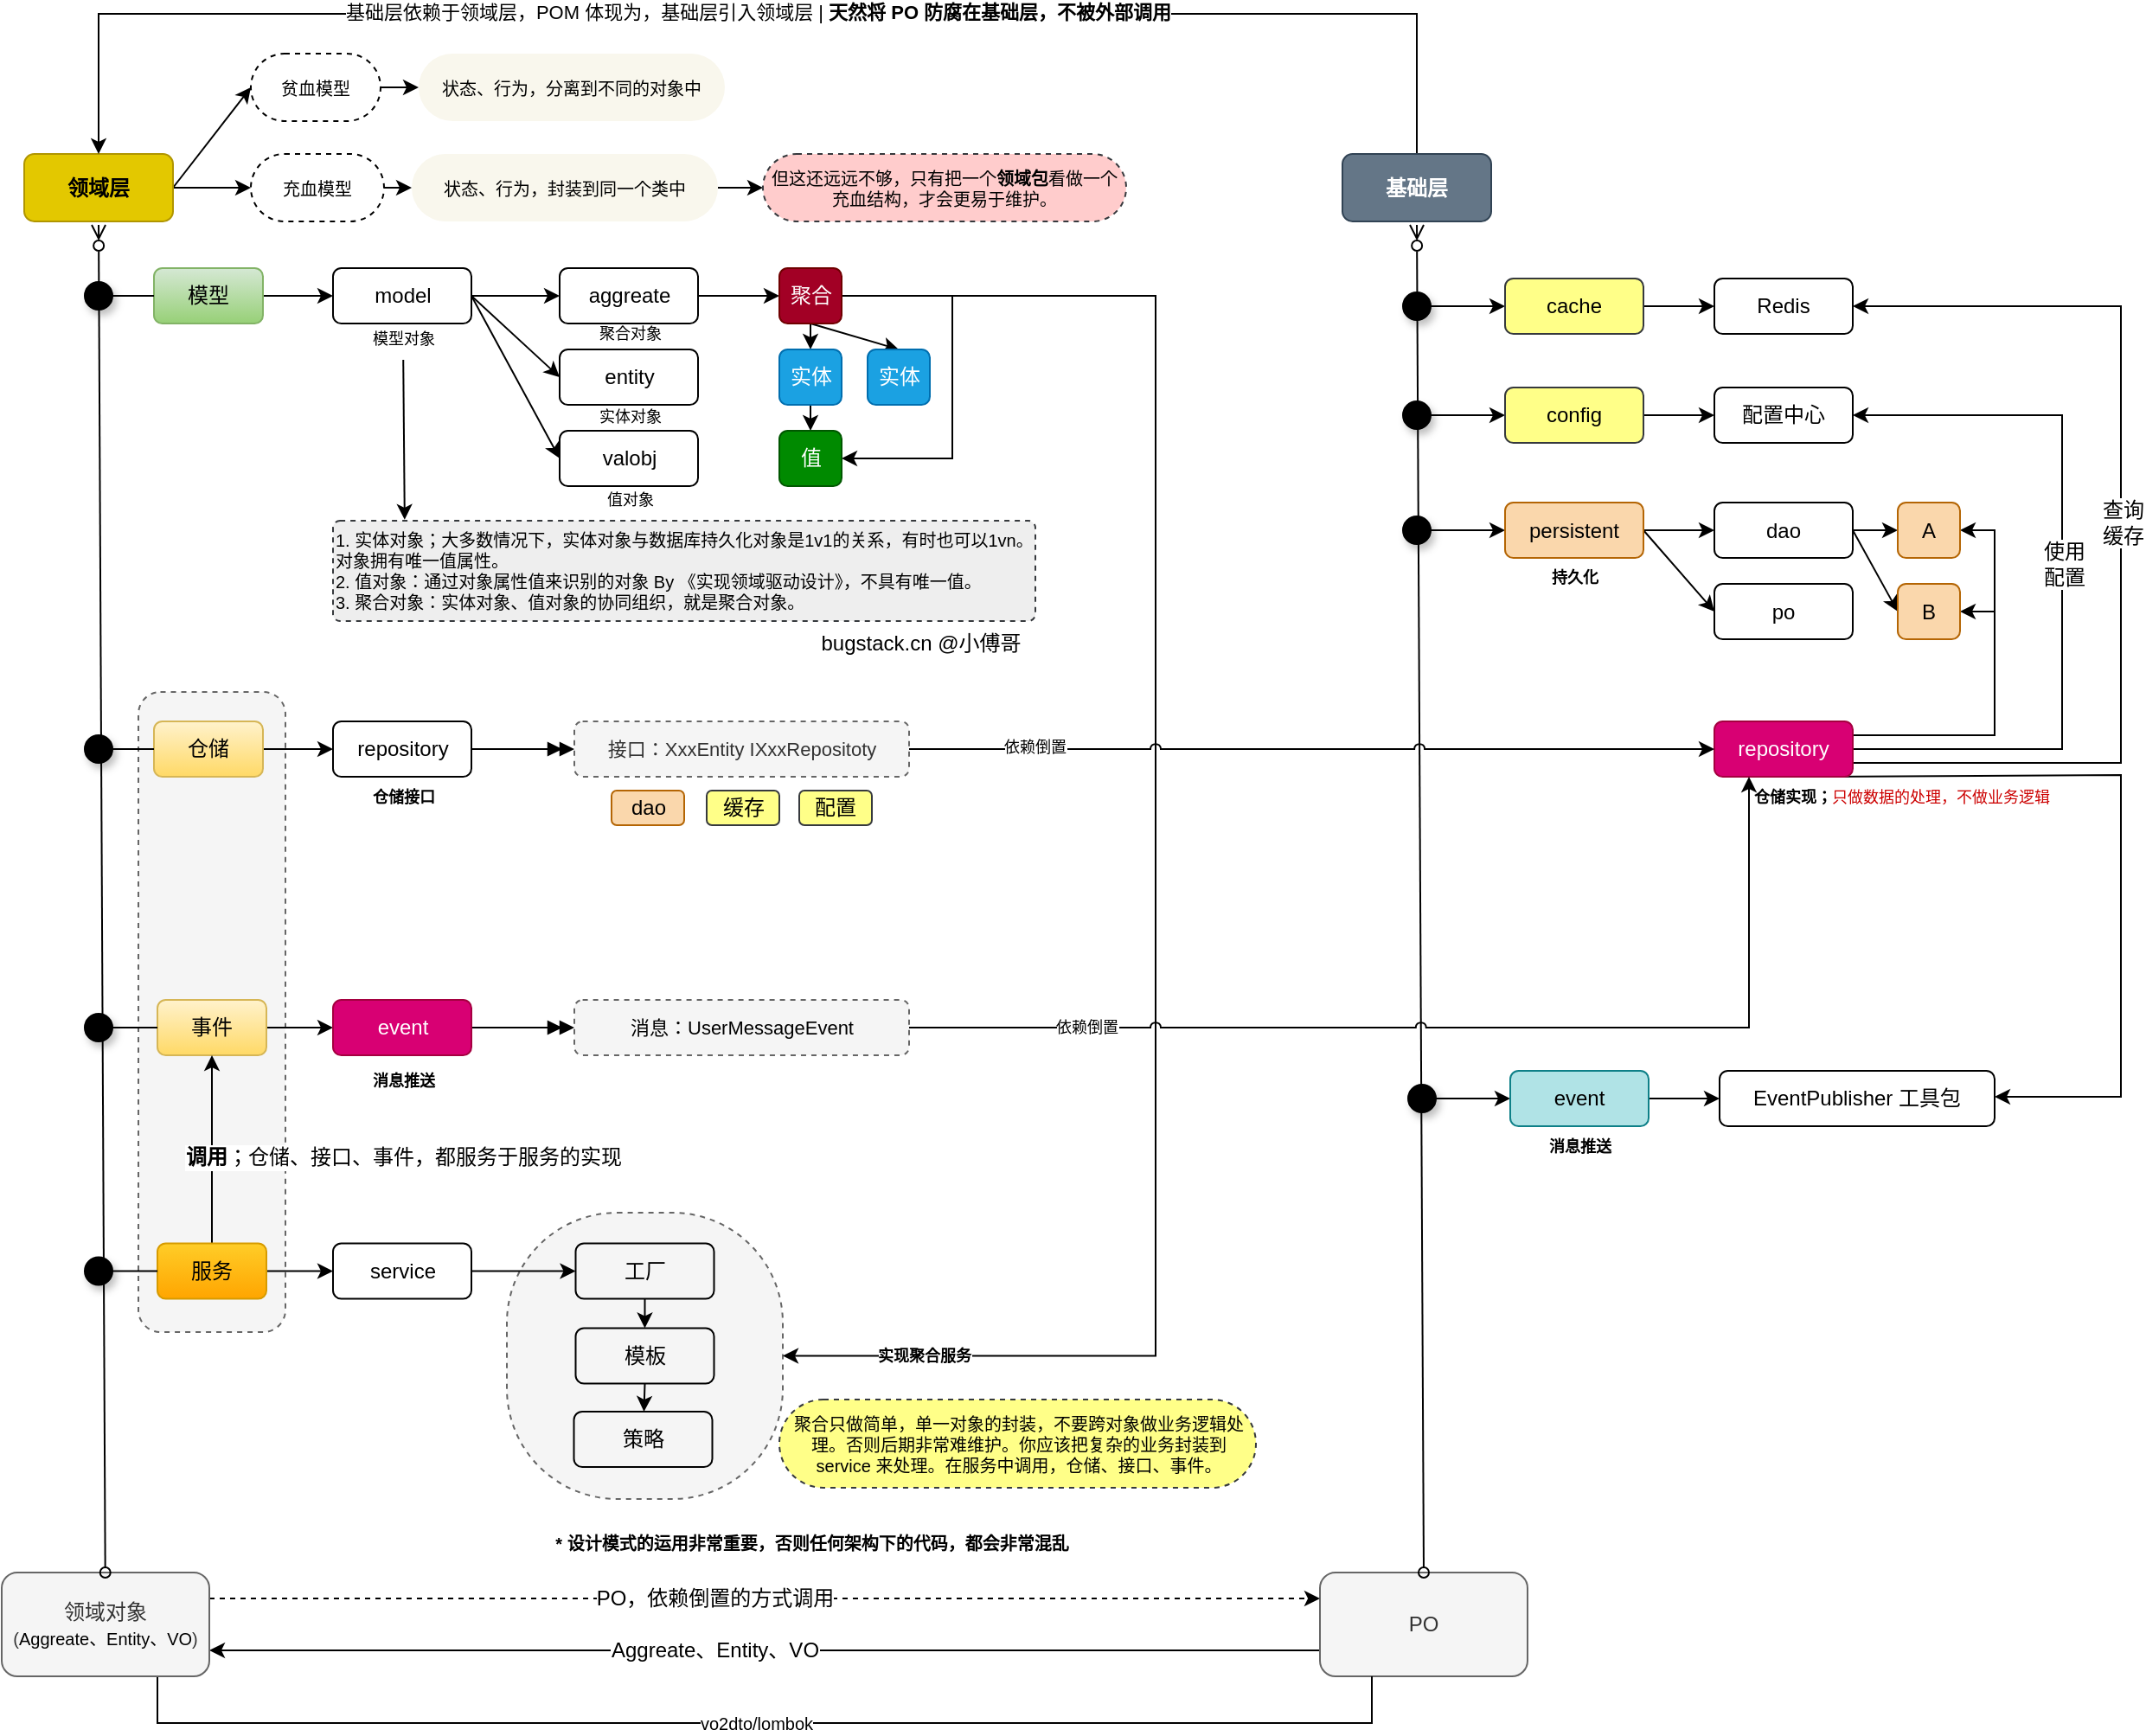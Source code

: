 <mxfile version="20.2.8" type="device"><diagram id="CsHzwRoAxna5DpsTygfh" name="第 1 页"><mxGraphModel dx="1638" dy="772" grid="0" gridSize="10" guides="1" tooltips="1" connect="1" arrows="1" fold="1" page="0" pageScale="1" pageWidth="900" pageHeight="1600" math="0" shadow="0"><root><mxCell id="0"/><mxCell id="1" parent="0"/><mxCell id="gCXreoWsvN7nS7EqCpRO-34" style="edgeStyle=none;rounded=0;jumpStyle=none;orthogonalLoop=1;jettySize=auto;html=1;exitX=0;exitY=0.75;exitDx=0;exitDy=0;entryX=1;entryY=0.75;entryDx=0;entryDy=0;fontSize=12;fontColor=#000000;endArrow=classic;endFill=1;" edge="1" parent="1" source="gCXreoWsvN7nS7EqCpRO-37" target="gCXreoWsvN7nS7EqCpRO-44"><mxGeometry relative="1" as="geometry"/></mxCell><mxCell id="gCXreoWsvN7nS7EqCpRO-35" value="Aggreate、Entity、VO" style="edgeLabel;html=1;align=center;verticalAlign=middle;resizable=0;points=[];fontSize=12;fontColor=#000000;" vertex="1" connectable="0" parent="gCXreoWsvN7nS7EqCpRO-34"><mxGeometry x="0.113" y="3" relative="1" as="geometry"><mxPoint x="7" y="-3" as="offset"/></mxGeometry></mxCell><mxCell id="gCXreoWsvN7nS7EqCpRO-37" value="PO" style="rounded=1;whiteSpace=wrap;html=1;labelBackgroundColor=none;strokeWidth=1;fontSize=12;fontColor=#333333;fillColor=#f5f5f5;strokeColor=#666666;" vertex="1" parent="1"><mxGeometry x="883" y="961" width="120" height="60" as="geometry"/></mxCell><mxCell id="gCXreoWsvN7nS7EqCpRO-38" style="edgeStyle=none;rounded=0;jumpStyle=none;orthogonalLoop=1;jettySize=auto;html=1;exitX=1;exitY=0.25;exitDx=0;exitDy=0;entryX=0;entryY=0.25;entryDx=0;entryDy=0;fontSize=12;fontColor=#000000;endArrow=classic;endFill=1;dashed=1;" edge="1" parent="1" source="gCXreoWsvN7nS7EqCpRO-44" target="gCXreoWsvN7nS7EqCpRO-37"><mxGeometry relative="1" as="geometry"/></mxCell><mxCell id="gCXreoWsvN7nS7EqCpRO-39" value="PO，依赖倒置的方式调用" style="edgeLabel;html=1;align=center;verticalAlign=middle;resizable=0;points=[];fontSize=12;fontColor=#000000;" vertex="1" connectable="0" parent="gCXreoWsvN7nS7EqCpRO-38"><mxGeometry x="-0.092" relative="1" as="geometry"><mxPoint as="offset"/></mxGeometry></mxCell><mxCell id="gCXreoWsvN7nS7EqCpRO-42" style="edgeStyle=orthogonalEdgeStyle;rounded=0;jumpStyle=none;orthogonalLoop=1;jettySize=auto;html=1;exitX=0.75;exitY=1;exitDx=0;exitDy=0;entryX=0.25;entryY=1;entryDx=0;entryDy=0;fontSize=10;fontColor=#000000;endArrow=none;endFill=0;" edge="1" parent="1" source="gCXreoWsvN7nS7EqCpRO-44" target="gCXreoWsvN7nS7EqCpRO-37"><mxGeometry relative="1" as="geometry"><Array as="points"><mxPoint x="211" y="1048"/><mxPoint x="913" y="1048"/></Array></mxGeometry></mxCell><mxCell id="gCXreoWsvN7nS7EqCpRO-43" value="vo2dto/lombok" style="edgeLabel;html=1;align=center;verticalAlign=middle;resizable=0;points=[];fontSize=10;fontColor=#000000;" vertex="1" connectable="0" parent="gCXreoWsvN7nS7EqCpRO-42"><mxGeometry x="0.005" y="-2" relative="1" as="geometry"><mxPoint x="-7" y="-2" as="offset"/></mxGeometry></mxCell><mxCell id="gCXreoWsvN7nS7EqCpRO-44" value="领域对象&lt;br&gt;&lt;font style=&quot;font-size: 10px;&quot;&gt;(&lt;span style=&quot;color: rgb(0, 0, 0);&quot;&gt;Aggreate&lt;/span&gt;&lt;span style=&quot;color: rgb(0, 0, 0);&quot;&gt;、Entity、VO&lt;/span&gt;)&lt;/font&gt;" style="rounded=1;whiteSpace=wrap;html=1;labelBackgroundColor=none;strokeWidth=1;fontSize=12;fontColor=#333333;fillColor=#f5f5f5;strokeColor=#666666;" vertex="1" parent="1"><mxGeometry x="121" y="961" width="120" height="60" as="geometry"/></mxCell><mxCell id="gCXreoWsvN7nS7EqCpRO-57" value="" style="rounded=1;whiteSpace=wrap;html=1;labelBackgroundColor=none;strokeWidth=1;fontSize=12;fillColor=#f5f5f5;dashed=1;strokeColor=#666666;fontColor=#333333;" vertex="1" parent="1"><mxGeometry x="200" y="452" width="85" height="370" as="geometry"/></mxCell><mxCell id="gCXreoWsvN7nS7EqCpRO-58" value="" style="rounded=1;whiteSpace=wrap;html=1;shadow=0;strokeWidth=1;fontSize=10;dashed=1;arcSize=40;fillColor=#f5f5f5;strokeColor=#666666;fontColor=#333333;" vertex="1" parent="1"><mxGeometry x="413" y="753" width="159.5" height="165.5" as="geometry"/></mxCell><mxCell id="gCXreoWsvN7nS7EqCpRO-59" value="" style="endArrow=ERzeroToMany;html=1;rounded=0;fontSize=12;fontColor=#000000;entryX=0.485;entryY=1.077;entryDx=0;entryDy=0;entryPerimeter=0;endFill=0;startArrow=oval;startFill=0;" edge="1" parent="1" source="gCXreoWsvN7nS7EqCpRO-44"><mxGeometry width="50" height="50" relative="1" as="geometry"><mxPoint x="177" y="1150" as="sourcePoint"/><mxPoint x="177.01" y="182.002" as="targetPoint"/></mxGeometry></mxCell><mxCell id="gCXreoWsvN7nS7EqCpRO-60" style="edgeStyle=orthogonalEdgeStyle;rounded=0;orthogonalLoop=1;jettySize=auto;html=1;exitX=1;exitY=0.5;exitDx=0;exitDy=0;fontSize=12;fontColor=#000000;startArrow=none;startFill=0;endArrow=classic;endFill=1;" edge="1" parent="1" source="gCXreoWsvN7nS7EqCpRO-185" target="gCXreoWsvN7nS7EqCpRO-67"><mxGeometry relative="1" as="geometry"/></mxCell><mxCell id="gCXreoWsvN7nS7EqCpRO-61" value="" style="ellipse;whiteSpace=wrap;html=1;aspect=fixed;strokeWidth=1;fontSize=12;fontColor=#000000;fillColor=#000000;shadow=1;" vertex="1" parent="1"><mxGeometry x="169" y="215" width="16" height="16" as="geometry"/></mxCell><mxCell id="gCXreoWsvN7nS7EqCpRO-62" style="edgeStyle=none;rounded=0;orthogonalLoop=1;jettySize=auto;html=1;exitX=1;exitY=0.5;exitDx=0;exitDy=0;fontSize=12;fontColor=#000000;startArrow=none;startFill=0;endArrow=classic;endFill=1;" edge="1" parent="1" source="gCXreoWsvN7nS7EqCpRO-187" target="gCXreoWsvN7nS7EqCpRO-72"><mxGeometry relative="1" as="geometry"/></mxCell><mxCell id="gCXreoWsvN7nS7EqCpRO-63" value="" style="ellipse;whiteSpace=wrap;html=1;aspect=fixed;strokeWidth=1;fontSize=12;fontColor=#000000;fillColor=#000000;shadow=1;" vertex="1" parent="1"><mxGeometry x="169" y="477" width="16" height="16" as="geometry"/></mxCell><mxCell id="gCXreoWsvN7nS7EqCpRO-64" style="edgeStyle=orthogonalEdgeStyle;rounded=0;orthogonalLoop=1;jettySize=auto;html=1;exitX=1;exitY=0.5;exitDx=0;exitDy=0;entryX=0;entryY=0.5;entryDx=0;entryDy=0;fontSize=12;fontColor=#000000;startArrow=none;startFill=0;endArrow=classic;endFill=1;" edge="1" parent="1" source="gCXreoWsvN7nS7EqCpRO-67" target="gCXreoWsvN7nS7EqCpRO-69"><mxGeometry relative="1" as="geometry"/></mxCell><mxCell id="gCXreoWsvN7nS7EqCpRO-65" style="rounded=0;orthogonalLoop=1;jettySize=auto;html=1;exitX=1;exitY=0.5;exitDx=0;exitDy=0;entryX=0;entryY=0.5;entryDx=0;entryDy=0;fontSize=12;fontColor=#000000;startArrow=none;startFill=0;endArrow=classic;endFill=1;" edge="1" parent="1" source="gCXreoWsvN7nS7EqCpRO-67" target="gCXreoWsvN7nS7EqCpRO-70"><mxGeometry relative="1" as="geometry"/></mxCell><mxCell id="gCXreoWsvN7nS7EqCpRO-66" style="edgeStyle=none;rounded=0;orthogonalLoop=1;jettySize=auto;html=1;exitX=1;exitY=0.5;exitDx=0;exitDy=0;entryX=0;entryY=0.5;entryDx=0;entryDy=0;fontSize=12;fontColor=#000000;startArrow=none;startFill=0;endArrow=classic;endFill=1;" edge="1" parent="1" source="gCXreoWsvN7nS7EqCpRO-67" target="gCXreoWsvN7nS7EqCpRO-71"><mxGeometry relative="1" as="geometry"/></mxCell><mxCell id="gCXreoWsvN7nS7EqCpRO-67" value="model" style="rounded=1;whiteSpace=wrap;html=1;shadow=0;strokeWidth=1;fontSize=12;fontColor=#000000;fillColor=none;" vertex="1" parent="1"><mxGeometry x="312.5" y="207" width="80" height="32" as="geometry"/></mxCell><mxCell id="gCXreoWsvN7nS7EqCpRO-68" style="edgeStyle=none;rounded=0;orthogonalLoop=1;jettySize=auto;html=1;exitX=1;exitY=0.5;exitDx=0;exitDy=0;fontSize=12;fontColor=#000000;startArrow=none;startFill=0;endArrow=classic;endFill=1;" edge="1" parent="1" source="gCXreoWsvN7nS7EqCpRO-69" target="gCXreoWsvN7nS7EqCpRO-78"><mxGeometry relative="1" as="geometry"/></mxCell><mxCell id="gCXreoWsvN7nS7EqCpRO-69" value="aggreate" style="rounded=1;whiteSpace=wrap;html=1;shadow=0;strokeWidth=1;fontSize=12;fontColor=#000000;fillColor=none;" vertex="1" parent="1"><mxGeometry x="443.5" y="207" width="80" height="32" as="geometry"/></mxCell><mxCell id="gCXreoWsvN7nS7EqCpRO-70" value="entity" style="rounded=1;whiteSpace=wrap;html=1;shadow=0;strokeWidth=1;fontSize=12;fontColor=#000000;fillColor=none;" vertex="1" parent="1"><mxGeometry x="443.5" y="254" width="80" height="32" as="geometry"/></mxCell><mxCell id="gCXreoWsvN7nS7EqCpRO-71" value="valobj" style="rounded=1;whiteSpace=wrap;html=1;shadow=0;strokeWidth=1;fontSize=12;fontColor=#000000;fillColor=none;" vertex="1" parent="1"><mxGeometry x="443.5" y="301" width="80" height="32" as="geometry"/></mxCell><mxCell id="gCXreoWsvN7nS7EqCpRO-72" value="repository" style="rounded=1;whiteSpace=wrap;html=1;shadow=0;strokeWidth=1;fontSize=12;fontColor=#000000;fillColor=none;" vertex="1" parent="1"><mxGeometry x="312.5" y="469" width="80" height="32" as="geometry"/></mxCell><mxCell id="gCXreoWsvN7nS7EqCpRO-73" style="edgeStyle=none;rounded=0;orthogonalLoop=1;jettySize=auto;html=1;exitX=0.5;exitY=1;exitDx=0;exitDy=0;entryX=0.5;entryY=0;entryDx=0;entryDy=0;fontSize=12;fontColor=#000000;startArrow=none;startFill=0;endArrow=classic;endFill=1;" edge="1" parent="1" source="gCXreoWsvN7nS7EqCpRO-78" target="gCXreoWsvN7nS7EqCpRO-80"><mxGeometry relative="1" as="geometry"/></mxCell><mxCell id="gCXreoWsvN7nS7EqCpRO-74" style="edgeStyle=none;rounded=0;orthogonalLoop=1;jettySize=auto;html=1;exitX=0.5;exitY=1;exitDx=0;exitDy=0;entryX=0.5;entryY=0;entryDx=0;entryDy=0;fontSize=12;fontColor=#000000;startArrow=none;startFill=0;endArrow=classic;endFill=1;" edge="1" parent="1" source="gCXreoWsvN7nS7EqCpRO-78" target="gCXreoWsvN7nS7EqCpRO-81"><mxGeometry relative="1" as="geometry"/></mxCell><mxCell id="gCXreoWsvN7nS7EqCpRO-75" style="edgeStyle=orthogonalEdgeStyle;rounded=0;orthogonalLoop=1;jettySize=auto;html=1;exitX=1;exitY=0.5;exitDx=0;exitDy=0;entryX=1;entryY=0.5;entryDx=0;entryDy=0;fontSize=12;fontColor=#000000;startArrow=none;startFill=0;endArrow=classic;endFill=1;" edge="1" parent="1" source="gCXreoWsvN7nS7EqCpRO-78" target="gCXreoWsvN7nS7EqCpRO-82"><mxGeometry relative="1" as="geometry"><Array as="points"><mxPoint x="670.5" y="223"/><mxPoint x="670.5" y="317"/></Array></mxGeometry></mxCell><mxCell id="gCXreoWsvN7nS7EqCpRO-76" style="edgeStyle=orthogonalEdgeStyle;rounded=0;orthogonalLoop=1;jettySize=auto;html=1;exitX=1;exitY=0.5;exitDx=0;exitDy=0;entryX=1;entryY=0.5;entryDx=0;entryDy=0;fontSize=9;fontColor=#000000;startArrow=none;startFill=0;endArrow=classic;endFill=1;jumpStyle=arc;" edge="1" parent="1" source="gCXreoWsvN7nS7EqCpRO-78" target="gCXreoWsvN7nS7EqCpRO-58"><mxGeometry relative="1" as="geometry"><Array as="points"><mxPoint x="788" y="223"/><mxPoint x="788" y="836"/></Array></mxGeometry></mxCell><mxCell id="gCXreoWsvN7nS7EqCpRO-77" value="&lt;b&gt;实现聚合服务&lt;/b&gt;" style="edgeLabel;html=1;align=center;verticalAlign=middle;resizable=0;points=[];fontSize=9;fontColor=#000000;" vertex="1" connectable="0" parent="gCXreoWsvN7nS7EqCpRO-76"><mxGeometry x="0.71" y="1" relative="1" as="geometry"><mxPoint x="-65" y="-1" as="offset"/></mxGeometry></mxCell><mxCell id="gCXreoWsvN7nS7EqCpRO-78" value="聚合" style="rounded=1;whiteSpace=wrap;html=1;shadow=0;strokeWidth=1;fontSize=12;fontColor=#ffffff;fillColor=#a20025;strokeColor=#6F0000;" vertex="1" parent="1"><mxGeometry x="570.5" y="207" width="36" height="32" as="geometry"/></mxCell><mxCell id="gCXreoWsvN7nS7EqCpRO-79" style="edgeStyle=none;rounded=0;orthogonalLoop=1;jettySize=auto;html=1;exitX=0.5;exitY=1;exitDx=0;exitDy=0;fontSize=12;fontColor=#000000;startArrow=none;startFill=0;endArrow=classic;endFill=1;" edge="1" parent="1" source="gCXreoWsvN7nS7EqCpRO-80" target="gCXreoWsvN7nS7EqCpRO-82"><mxGeometry relative="1" as="geometry"/></mxCell><mxCell id="gCXreoWsvN7nS7EqCpRO-80" value="实体" style="rounded=1;whiteSpace=wrap;html=1;shadow=0;strokeWidth=1;fontSize=12;fontColor=#ffffff;fillColor=#1ba1e2;strokeColor=#006EAF;" vertex="1" parent="1"><mxGeometry x="570.5" y="254" width="36" height="32" as="geometry"/></mxCell><mxCell id="gCXreoWsvN7nS7EqCpRO-81" value="实体" style="rounded=1;whiteSpace=wrap;html=1;shadow=0;strokeWidth=1;fontSize=12;fontColor=#ffffff;fillColor=#1ba1e2;strokeColor=#006EAF;" vertex="1" parent="1"><mxGeometry x="621.5" y="254" width="36" height="32" as="geometry"/></mxCell><mxCell id="gCXreoWsvN7nS7EqCpRO-82" value="值" style="rounded=1;whiteSpace=wrap;html=1;shadow=0;strokeWidth=1;fontSize=12;fontColor=#ffffff;fillColor=#008a00;strokeColor=#005700;" vertex="1" parent="1"><mxGeometry x="570.5" y="301" width="36" height="32" as="geometry"/></mxCell><mxCell id="gCXreoWsvN7nS7EqCpRO-83" value="&lt;font style=&quot;font-size: 9px;&quot;&gt;值对象&lt;/font&gt;" style="text;html=1;align=center;verticalAlign=middle;resizable=0;points=[];autosize=1;strokeColor=none;fillColor=none;fontSize=12;fontColor=#000000;" vertex="1" parent="1"><mxGeometry x="461" y="327" width="45" height="26" as="geometry"/></mxCell><mxCell id="gCXreoWsvN7nS7EqCpRO-84" value="&lt;font style=&quot;font-size: 9px;&quot;&gt;实体对象&lt;/font&gt;" style="text;html=1;align=center;verticalAlign=middle;resizable=0;points=[];autosize=1;strokeColor=none;fillColor=none;fontSize=12;fontColor=#000000;" vertex="1" parent="1"><mxGeometry x="456.5" y="279" width="54" height="26" as="geometry"/></mxCell><mxCell id="gCXreoWsvN7nS7EqCpRO-85" value="&lt;font style=&quot;font-size: 9px;&quot;&gt;聚合对象&lt;/font&gt;" style="text;html=1;align=center;verticalAlign=middle;resizable=0;points=[];autosize=1;strokeColor=none;fillColor=none;fontSize=12;fontColor=#000000;" vertex="1" parent="1"><mxGeometry x="456.5" y="231" width="54" height="26" as="geometry"/></mxCell><mxCell id="gCXreoWsvN7nS7EqCpRO-86" value="" style="edgeStyle=none;rounded=0;orthogonalLoop=1;jettySize=auto;html=1;fontSize=12;fontColor=#000000;startArrow=none;startFill=0;endArrow=classic;endFill=1;entryX=0.102;entryY=-0.01;entryDx=0;entryDy=0;entryPerimeter=0;" edge="1" parent="1" source="gCXreoWsvN7nS7EqCpRO-87" target="gCXreoWsvN7nS7EqCpRO-88"><mxGeometry relative="1" as="geometry"/></mxCell><mxCell id="gCXreoWsvN7nS7EqCpRO-87" value="&lt;font style=&quot;font-size: 9px;&quot;&gt;模型对象&lt;/font&gt;" style="text;html=1;align=center;verticalAlign=middle;resizable=0;points=[];autosize=1;strokeColor=none;fillColor=none;fontSize=12;fontColor=#000000;" vertex="1" parent="1"><mxGeometry x="326" y="234" width="54" height="26" as="geometry"/></mxCell><mxCell id="gCXreoWsvN7nS7EqCpRO-88" value="&lt;div style=&quot;text-align: left; font-size: 10px;&quot;&gt;&lt;span style=&quot;background-color: initial;&quot;&gt;&lt;font style=&quot;font-size: 10px;&quot;&gt;1. 实体对象；大多数情况下，实体对象与数据库持久化对象是1v1的关系，有时也可以1vn。对象拥有唯一值属性。&lt;/font&gt;&lt;/span&gt;&lt;/div&gt;&lt;div style=&quot;text-align: left; font-size: 10px;&quot;&gt;&lt;span style=&quot;background-color: initial;&quot;&gt;&lt;font style=&quot;font-size: 10px;&quot;&gt;2. 值对象：通过对象属性值来识别的对象 By 《实现领域驱动设计》，不具有唯一值。&lt;br&gt;3. 聚合对象：实体对象、值对象的协同组织，就是聚合对象。&lt;/font&gt;&lt;/span&gt;&lt;/div&gt;" style="rounded=1;whiteSpace=wrap;html=1;shadow=0;strokeWidth=1;fontSize=9;fillColor=#eeeeee;dashed=1;arcSize=7;strokeColor=#36393d;" vertex="1" parent="1"><mxGeometry x="312.5" y="353" width="406" height="58" as="geometry"/></mxCell><mxCell id="gCXreoWsvN7nS7EqCpRO-89" style="rounded=0;orthogonalLoop=1;jettySize=auto;html=1;exitX=1;exitY=0.5;exitDx=0;exitDy=0;entryX=0;entryY=0.5;entryDx=0;entryDy=0;fontSize=12;fontColor=#000000;startArrow=none;startFill=0;endArrow=classic;endFill=1;" edge="1" parent="1" source="gCXreoWsvN7nS7EqCpRO-91" target="gCXreoWsvN7nS7EqCpRO-95"><mxGeometry relative="1" as="geometry"/></mxCell><mxCell id="gCXreoWsvN7nS7EqCpRO-90" style="edgeStyle=none;rounded=0;orthogonalLoop=1;jettySize=auto;html=1;exitX=1;exitY=0.5;exitDx=0;exitDy=0;entryX=0;entryY=0.5;entryDx=0;entryDy=0;fontSize=12;fontColor=#000000;startArrow=none;startFill=0;endArrow=classic;endFill=1;" edge="1" parent="1" source="gCXreoWsvN7nS7EqCpRO-91" target="gCXreoWsvN7nS7EqCpRO-93"><mxGeometry relative="1" as="geometry"/></mxCell><mxCell id="gCXreoWsvN7nS7EqCpRO-91" value="&lt;font style=&quot;font-size: 12px;&quot;&gt;&lt;b&gt;领域层&lt;/b&gt;&lt;/font&gt;" style="rounded=1;whiteSpace=wrap;html=1;shadow=0;strokeWidth=1;fontSize=10;fontColor=#000000;fillColor=#e3c800;strokeColor=#B09500;" vertex="1" parent="1"><mxGeometry x="134" y="141" width="86" height="39" as="geometry"/></mxCell><mxCell id="gCXreoWsvN7nS7EqCpRO-92" style="edgeStyle=none;rounded=0;orthogonalLoop=1;jettySize=auto;html=1;exitX=1;exitY=0.5;exitDx=0;exitDy=0;fontSize=12;fontColor=#000000;startArrow=none;startFill=0;endArrow=classic;endFill=1;" edge="1" parent="1" source="gCXreoWsvN7nS7EqCpRO-93" target="gCXreoWsvN7nS7EqCpRO-98"><mxGeometry relative="1" as="geometry"/></mxCell><mxCell id="gCXreoWsvN7nS7EqCpRO-93" value="充血模型" style="rounded=1;whiteSpace=wrap;html=1;shadow=0;strokeWidth=1;fontSize=10;dashed=1;arcSize=50;" vertex="1" parent="1"><mxGeometry x="265" y="141" width="77" height="39" as="geometry"/></mxCell><mxCell id="gCXreoWsvN7nS7EqCpRO-94" style="edgeStyle=none;rounded=0;orthogonalLoop=1;jettySize=auto;html=1;exitX=1;exitY=0.5;exitDx=0;exitDy=0;fontSize=12;fontColor=#000000;startArrow=none;startFill=0;endArrow=classic;endFill=1;" edge="1" parent="1" source="gCXreoWsvN7nS7EqCpRO-95" target="gCXreoWsvN7nS7EqCpRO-96"><mxGeometry relative="1" as="geometry"/></mxCell><mxCell id="gCXreoWsvN7nS7EqCpRO-95" value="贫血模型" style="rounded=1;whiteSpace=wrap;html=1;shadow=0;strokeWidth=1;fontSize=10;dashed=1;arcSize=50;" vertex="1" parent="1"><mxGeometry x="265" y="83" width="75" height="39" as="geometry"/></mxCell><mxCell id="gCXreoWsvN7nS7EqCpRO-96" value="状态、行为，分离到不同的对象中" style="rounded=1;whiteSpace=wrap;html=1;shadow=0;strokeWidth=1;fontSize=10;dashed=1;arcSize=50;fillColor=#f9f7ed;strokeColor=none;" vertex="1" parent="1"><mxGeometry x="362" y="83" width="177" height="39" as="geometry"/></mxCell><mxCell id="gCXreoWsvN7nS7EqCpRO-97" style="edgeStyle=none;rounded=0;orthogonalLoop=1;jettySize=auto;html=1;exitX=1;exitY=0.5;exitDx=0;exitDy=0;entryX=0;entryY=0.5;entryDx=0;entryDy=0;fontSize=12;fontColor=#000000;startArrow=none;startFill=0;endArrow=classic;endFill=1;" edge="1" parent="1" source="gCXreoWsvN7nS7EqCpRO-98" target="gCXreoWsvN7nS7EqCpRO-99"><mxGeometry relative="1" as="geometry"/></mxCell><mxCell id="gCXreoWsvN7nS7EqCpRO-98" value="状态、行为，封装到同一个类中" style="rounded=1;whiteSpace=wrap;html=1;shadow=0;strokeWidth=1;fontSize=10;dashed=1;arcSize=50;fillColor=#f9f7ed;strokeColor=none;" vertex="1" parent="1"><mxGeometry x="358" y="141" width="177" height="39" as="geometry"/></mxCell><mxCell id="gCXreoWsvN7nS7EqCpRO-99" value="但这还远远不够，只有把一个&lt;b&gt;领域包&lt;/b&gt;看做一个充血结构，才会更易于维护。" style="rounded=1;whiteSpace=wrap;html=1;shadow=0;strokeWidth=1;fontSize=10;dashed=1;arcSize=50;fillColor=#ffcccc;strokeColor=#36393d;" vertex="1" parent="1"><mxGeometry x="561" y="141" width="210" height="39" as="geometry"/></mxCell><mxCell id="gCXreoWsvN7nS7EqCpRO-101" style="edgeStyle=none;rounded=0;orthogonalLoop=1;jettySize=auto;html=1;exitX=1;exitY=0.5;exitDx=0;exitDy=0;fontSize=12;fontColor=#000000;startArrow=none;startFill=0;endArrow=classic;endFill=1;" edge="1" parent="1" source="gCXreoWsvN7nS7EqCpRO-195" target="gCXreoWsvN7nS7EqCpRO-104"><mxGeometry relative="1" as="geometry"/></mxCell><mxCell id="gCXreoWsvN7nS7EqCpRO-102" value="" style="ellipse;whiteSpace=wrap;html=1;aspect=fixed;strokeWidth=1;fontSize=12;fontColor=#000000;fillColor=#000000;shadow=1;" vertex="1" parent="1"><mxGeometry x="169" y="778.75" width="16" height="16" as="geometry"/></mxCell><mxCell id="gCXreoWsvN7nS7EqCpRO-103" style="edgeStyle=none;rounded=0;orthogonalLoop=1;jettySize=auto;html=1;exitX=1;exitY=0.5;exitDx=0;exitDy=0;fontSize=9;fontColor=#000000;startArrow=none;startFill=0;endArrow=classic;endFill=1;" edge="1" parent="1" source="gCXreoWsvN7nS7EqCpRO-104" target="gCXreoWsvN7nS7EqCpRO-106"><mxGeometry relative="1" as="geometry"/></mxCell><mxCell id="gCXreoWsvN7nS7EqCpRO-104" value="service" style="rounded=1;whiteSpace=wrap;html=1;shadow=0;strokeWidth=1;fontSize=12;fontColor=#000000;fillColor=none;" vertex="1" parent="1"><mxGeometry x="312.5" y="770.75" width="80" height="32" as="geometry"/></mxCell><mxCell id="gCXreoWsvN7nS7EqCpRO-105" style="edgeStyle=none;rounded=0;orthogonalLoop=1;jettySize=auto;html=1;exitX=0.5;exitY=1;exitDx=0;exitDy=0;fontSize=9;fontColor=#000000;startArrow=none;startFill=0;endArrow=classic;endFill=1;" edge="1" parent="1" source="gCXreoWsvN7nS7EqCpRO-106" target="gCXreoWsvN7nS7EqCpRO-108"><mxGeometry relative="1" as="geometry"/></mxCell><mxCell id="gCXreoWsvN7nS7EqCpRO-106" value="工厂" style="rounded=1;whiteSpace=wrap;html=1;shadow=0;strokeWidth=1;fontSize=12;fontColor=#000000;fillColor=none;" vertex="1" parent="1"><mxGeometry x="452.75" y="770.75" width="80" height="32" as="geometry"/></mxCell><mxCell id="gCXreoWsvN7nS7EqCpRO-107" style="edgeStyle=none;rounded=0;orthogonalLoop=1;jettySize=auto;html=1;exitX=0.5;exitY=1;exitDx=0;exitDy=0;fontSize=9;fontColor=#000000;startArrow=none;startFill=0;endArrow=classic;endFill=1;" edge="1" parent="1" source="gCXreoWsvN7nS7EqCpRO-108" target="gCXreoWsvN7nS7EqCpRO-109"><mxGeometry relative="1" as="geometry"/></mxCell><mxCell id="gCXreoWsvN7nS7EqCpRO-108" value="模板" style="rounded=1;whiteSpace=wrap;html=1;shadow=0;strokeWidth=1;fontSize=12;fontColor=#000000;fillColor=none;" vertex="1" parent="1"><mxGeometry x="452.75" y="819.75" width="80" height="32" as="geometry"/></mxCell><mxCell id="gCXreoWsvN7nS7EqCpRO-109" value="策略" style="rounded=1;whiteSpace=wrap;html=1;shadow=0;strokeWidth=1;fontSize=12;fontColor=#000000;fillColor=none;" vertex="1" parent="1"><mxGeometry x="451.75" y="868" width="80" height="32" as="geometry"/></mxCell><mxCell id="gCXreoWsvN7nS7EqCpRO-110" value="&lt;b&gt;&lt;font style=&quot;font-size: 10px;&quot;&gt;* 设计模式的运用非常重要，否则任何架构下的代码，都会非常混乱&lt;/font&gt;&lt;/b&gt;" style="text;html=1;align=center;verticalAlign=middle;resizable=0;points=[];autosize=1;strokeColor=none;fillColor=none;fontSize=9;fontColor=#000000;" vertex="1" parent="1"><mxGeometry x="431" y="932" width="315" height="24" as="geometry"/></mxCell><mxCell id="gCXreoWsvN7nS7EqCpRO-111" value="聚合只做简单，单一对象的封装，不要跨对象做业务逻辑处理。否则后期非常难维护。你应该把复杂的业务封装到 service 来处理。在服务中调用，仓储、接口、事件。" style="rounded=1;whiteSpace=wrap;html=1;shadow=0;strokeWidth=1;fontSize=10;dashed=1;arcSize=50;fillColor=#ffff88;strokeColor=#36393d;" vertex="1" parent="1"><mxGeometry x="570.5" y="861" width="275.5" height="51" as="geometry"/></mxCell><mxCell id="gCXreoWsvN7nS7EqCpRO-114" value="&lt;b&gt;仓储接口&lt;/b&gt;" style="text;html=1;align=center;verticalAlign=middle;resizable=0;points=[];autosize=1;strokeColor=none;fillColor=none;fontSize=9;fontColor=#000000;" vertex="1" parent="1"><mxGeometry x="326" y="501" width="54" height="23" as="geometry"/></mxCell><mxCell id="gCXreoWsvN7nS7EqCpRO-115" value="" style="endArrow=ERzeroToMany;html=1;rounded=0;fontSize=12;fontColor=#000000;entryX=0.485;entryY=1.077;entryDx=0;entryDy=0;entryPerimeter=0;endFill=0;startArrow=oval;startFill=0;exitX=0.5;exitY=0;exitDx=0;exitDy=0;" edge="1" parent="1" source="gCXreoWsvN7nS7EqCpRO-37"><mxGeometry width="50" height="50" relative="1" as="geometry"><mxPoint x="939" y="1145" as="sourcePoint"/><mxPoint x="939.01" y="182.002" as="targetPoint"/></mxGeometry></mxCell><mxCell id="gCXreoWsvN7nS7EqCpRO-116" style="edgeStyle=orthogonalEdgeStyle;rounded=0;jumpStyle=arc;orthogonalLoop=1;jettySize=auto;html=1;exitX=0.5;exitY=0;exitDx=0;exitDy=0;entryX=0.5;entryY=0;entryDx=0;entryDy=0;" edge="1" parent="1" source="gCXreoWsvN7nS7EqCpRO-118" target="gCXreoWsvN7nS7EqCpRO-91"><mxGeometry relative="1" as="geometry"><Array as="points"><mxPoint x="939" y="60"/><mxPoint x="177" y="60"/></Array></mxGeometry></mxCell><mxCell id="gCXreoWsvN7nS7EqCpRO-117" value="基础层依赖于领域层，POM 体现为，基础层引入领域层 | &lt;b&gt;天然将 PO 防腐在基础层，不被外部调用&lt;/b&gt;" style="edgeLabel;html=1;align=center;verticalAlign=middle;resizable=0;points=[];" vertex="1" connectable="0" parent="gCXreoWsvN7nS7EqCpRO-116"><mxGeometry y="-1" relative="1" as="geometry"><mxPoint as="offset"/></mxGeometry></mxCell><mxCell id="gCXreoWsvN7nS7EqCpRO-118" value="&lt;span style=&quot;font-size: 12px;&quot;&gt;&lt;b&gt;基础层&lt;/b&gt;&lt;/span&gt;" style="rounded=1;whiteSpace=wrap;html=1;shadow=0;strokeWidth=1;fontSize=10;fillColor=#647687;strokeColor=#314354;fontColor=#ffffff;" vertex="1" parent="1"><mxGeometry x="896" y="141" width="86" height="39" as="geometry"/></mxCell><mxCell id="gCXreoWsvN7nS7EqCpRO-125" style="edgeStyle=none;rounded=0;orthogonalLoop=1;jettySize=auto;html=1;exitX=1;exitY=0.5;exitDx=0;exitDy=0;fontSize=12;fontColor=#000000;startArrow=none;startFill=0;endArrow=classic;endFill=1;" edge="1" parent="1" source="gCXreoWsvN7nS7EqCpRO-126" target="gCXreoWsvN7nS7EqCpRO-129"><mxGeometry relative="1" as="geometry"/></mxCell><mxCell id="gCXreoWsvN7nS7EqCpRO-126" value="" style="ellipse;whiteSpace=wrap;html=1;aspect=fixed;strokeWidth=1;fontSize=12;fontColor=#000000;fillColor=#000000;shadow=1;" vertex="1" parent="1"><mxGeometry x="931" y="350.5" width="16" height="16" as="geometry"/></mxCell><mxCell id="gCXreoWsvN7nS7EqCpRO-127" style="edgeStyle=orthogonalEdgeStyle;rounded=0;orthogonalLoop=1;jettySize=auto;html=1;exitX=1;exitY=0.5;exitDx=0;exitDy=0;" edge="1" parent="1" source="gCXreoWsvN7nS7EqCpRO-129" target="gCXreoWsvN7nS7EqCpRO-137"><mxGeometry relative="1" as="geometry"/></mxCell><mxCell id="gCXreoWsvN7nS7EqCpRO-128" style="rounded=0;orthogonalLoop=1;jettySize=auto;html=1;exitX=1;exitY=0.5;exitDx=0;exitDy=0;entryX=0;entryY=0.5;entryDx=0;entryDy=0;" edge="1" parent="1" source="gCXreoWsvN7nS7EqCpRO-129" target="gCXreoWsvN7nS7EqCpRO-138"><mxGeometry relative="1" as="geometry"/></mxCell><mxCell id="gCXreoWsvN7nS7EqCpRO-129" value="persistent" style="rounded=1;whiteSpace=wrap;html=1;shadow=0;strokeWidth=1;fontSize=12;fillColor=#fad7ac;strokeColor=#b46504;" vertex="1" parent="1"><mxGeometry x="990" y="342.5" width="80" height="32" as="geometry"/></mxCell><mxCell id="gCXreoWsvN7nS7EqCpRO-135" style="edgeStyle=orthogonalEdgeStyle;rounded=0;jumpStyle=arc;orthogonalLoop=1;jettySize=auto;html=1;exitX=1;exitY=0.5;exitDx=0;exitDy=0;" edge="1" parent="1" source="gCXreoWsvN7nS7EqCpRO-137" target="gCXreoWsvN7nS7EqCpRO-149"><mxGeometry relative="1" as="geometry"/></mxCell><mxCell id="gCXreoWsvN7nS7EqCpRO-136" style="rounded=0;jumpStyle=arc;orthogonalLoop=1;jettySize=auto;html=1;exitX=1;exitY=0.5;exitDx=0;exitDy=0;entryX=0;entryY=0.5;entryDx=0;entryDy=0;" edge="1" parent="1" source="gCXreoWsvN7nS7EqCpRO-137" target="gCXreoWsvN7nS7EqCpRO-150"><mxGeometry relative="1" as="geometry"/></mxCell><mxCell id="gCXreoWsvN7nS7EqCpRO-137" value="dao" style="rounded=1;whiteSpace=wrap;html=1;shadow=0;strokeWidth=1;fontSize=12;fontColor=#000000;fillColor=none;" vertex="1" parent="1"><mxGeometry x="1111" y="342.5" width="80" height="32" as="geometry"/></mxCell><mxCell id="gCXreoWsvN7nS7EqCpRO-138" value="po" style="rounded=1;whiteSpace=wrap;html=1;shadow=0;strokeWidth=1;fontSize=12;fontColor=#000000;fillColor=none;" vertex="1" parent="1"><mxGeometry x="1111" y="389.5" width="80" height="32" as="geometry"/></mxCell><mxCell id="gCXreoWsvN7nS7EqCpRO-139" style="edgeStyle=orthogonalEdgeStyle;rounded=0;jumpStyle=arc;orthogonalLoop=1;jettySize=auto;html=1;exitX=1;exitY=0.25;exitDx=0;exitDy=0;entryX=1;entryY=0.5;entryDx=0;entryDy=0;" edge="1" parent="1" source="gCXreoWsvN7nS7EqCpRO-147" target="gCXreoWsvN7nS7EqCpRO-149"><mxGeometry relative="1" as="geometry"/></mxCell><mxCell id="gCXreoWsvN7nS7EqCpRO-140" style="edgeStyle=orthogonalEdgeStyle;rounded=0;jumpStyle=arc;orthogonalLoop=1;jettySize=auto;html=1;exitX=1;exitY=0.25;exitDx=0;exitDy=0;entryX=1;entryY=0.5;entryDx=0;entryDy=0;" edge="1" parent="1" source="gCXreoWsvN7nS7EqCpRO-147" target="gCXreoWsvN7nS7EqCpRO-150"><mxGeometry relative="1" as="geometry"/></mxCell><mxCell id="gCXreoWsvN7nS7EqCpRO-141" style="edgeStyle=orthogonalEdgeStyle;rounded=0;jumpStyle=arc;orthogonalLoop=1;jettySize=auto;html=1;exitX=0.75;exitY=1;exitDx=0;exitDy=0;fontSize=9;endArrow=classic;endFill=1;" edge="1" parent="1" source="gCXreoWsvN7nS7EqCpRO-147" target="gCXreoWsvN7nS7EqCpRO-179"><mxGeometry relative="1" as="geometry"><Array as="points"><mxPoint x="1171" y="500"/><mxPoint x="1346" y="500"/><mxPoint x="1346" y="686"/></Array><mxPoint x="1301" y="686" as="targetPoint"/></mxGeometry></mxCell><mxCell id="gCXreoWsvN7nS7EqCpRO-143" style="edgeStyle=orthogonalEdgeStyle;rounded=0;jumpStyle=arc;orthogonalLoop=1;jettySize=auto;html=1;entryX=1;entryY=0.5;entryDx=0;entryDy=0;fontSize=12;endArrow=classic;endFill=1;exitX=1;exitY=0.75;exitDx=0;exitDy=0;" edge="1" parent="1" source="gCXreoWsvN7nS7EqCpRO-147" target="gCXreoWsvN7nS7EqCpRO-201"><mxGeometry relative="1" as="geometry"><mxPoint x="1212" y="485" as="sourcePoint"/><Array as="points"><mxPoint x="1346" y="493"/><mxPoint x="1346" y="229"/></Array></mxGeometry></mxCell><mxCell id="gCXreoWsvN7nS7EqCpRO-144" value="查询&lt;br&gt;缓存" style="edgeLabel;html=1;align=center;verticalAlign=middle;resizable=0;points=[];fontSize=12;" vertex="1" connectable="0" parent="gCXreoWsvN7nS7EqCpRO-143"><mxGeometry x="0.024" y="-2" relative="1" as="geometry"><mxPoint x="-1" as="offset"/></mxGeometry></mxCell><mxCell id="gCXreoWsvN7nS7EqCpRO-145" style="edgeStyle=orthogonalEdgeStyle;rounded=0;jumpStyle=arc;orthogonalLoop=1;jettySize=auto;html=1;exitX=1;exitY=0.5;exitDx=0;exitDy=0;entryX=1;entryY=0.5;entryDx=0;entryDy=0;fontSize=12;endArrow=classic;endFill=1;" edge="1" parent="1" source="gCXreoWsvN7nS7EqCpRO-147" target="gCXreoWsvN7nS7EqCpRO-206"><mxGeometry relative="1" as="geometry"><Array as="points"><mxPoint x="1312" y="485"/><mxPoint x="1312" y="292"/></Array></mxGeometry></mxCell><mxCell id="gCXreoWsvN7nS7EqCpRO-146" value="使用&lt;br&gt;配置" style="edgeLabel;html=1;align=center;verticalAlign=middle;resizable=0;points=[];fontSize=12;" vertex="1" connectable="0" parent="gCXreoWsvN7nS7EqCpRO-145"><mxGeometry x="0.048" y="-1" relative="1" as="geometry"><mxPoint as="offset"/></mxGeometry></mxCell><mxCell id="gCXreoWsvN7nS7EqCpRO-147" value="repository" style="rounded=1;whiteSpace=wrap;html=1;shadow=0;strokeWidth=1;fontSize=12;fontColor=#ffffff;fillColor=#d80073;strokeColor=#A50040;" vertex="1" parent="1"><mxGeometry x="1111" y="469" width="80" height="32" as="geometry"/></mxCell><mxCell id="gCXreoWsvN7nS7EqCpRO-148" value="&lt;b&gt;持久化&lt;/b&gt;" style="text;html=1;align=center;verticalAlign=middle;resizable=0;points=[];autosize=1;strokeColor=none;fillColor=none;fontSize=9;fontColor=#000000;" vertex="1" parent="1"><mxGeometry x="1007.5" y="374.5" width="45" height="23" as="geometry"/></mxCell><mxCell id="gCXreoWsvN7nS7EqCpRO-149" value="A" style="rounded=1;whiteSpace=wrap;html=1;shadow=0;strokeWidth=1;fontSize=12;fillColor=#fad7ac;strokeColor=#b46504;" vertex="1" parent="1"><mxGeometry x="1217" y="342.5" width="36" height="32" as="geometry"/></mxCell><mxCell id="gCXreoWsvN7nS7EqCpRO-150" value="B" style="rounded=1;whiteSpace=wrap;html=1;shadow=0;strokeWidth=1;fontSize=12;fillColor=#fad7ac;strokeColor=#b46504;" vertex="1" parent="1"><mxGeometry x="1217" y="389.5" width="36" height="32" as="geometry"/></mxCell><mxCell id="gCXreoWsvN7nS7EqCpRO-151" value="&lt;b&gt;仓储实现；&lt;/b&gt;&lt;font color=&quot;#cc0000&quot;&gt;只做数据的处理，不做业务逻辑&lt;/font&gt;" style="text;html=1;align=center;verticalAlign=middle;resizable=0;points=[];autosize=1;strokeColor=none;fillColor=none;fontSize=9;fontColor=#000000;" vertex="1" parent="1"><mxGeometry x="1124" y="501" width="189" height="23" as="geometry"/></mxCell><mxCell id="gCXreoWsvN7nS7EqCpRO-161" style="edgeStyle=none;rounded=0;orthogonalLoop=1;jettySize=auto;html=1;exitX=1;exitY=0.5;exitDx=0;exitDy=0;entryX=0;entryY=0.5;entryDx=0;entryDy=0;fontSize=12;fontColor=#000000;startArrow=none;startFill=0;endArrow=classic;endFill=1;jumpStyle=arc;" edge="1" parent="1" source="gCXreoWsvN7nS7EqCpRO-164" target="gCXreoWsvN7nS7EqCpRO-147"><mxGeometry relative="1" as="geometry"><mxPoint x="409" y="485" as="targetPoint"/></mxGeometry></mxCell><mxCell id="gCXreoWsvN7nS7EqCpRO-162" value="依赖倒置" style="edgeLabel;html=1;align=center;verticalAlign=middle;resizable=0;points=[];fontSize=9;" vertex="1" connectable="0" parent="gCXreoWsvN7nS7EqCpRO-161"><mxGeometry x="-0.68" y="-1" relative="1" as="geometry"><mxPoint x="-2" y="-2" as="offset"/></mxGeometry></mxCell><mxCell id="gCXreoWsvN7nS7EqCpRO-164" value="&lt;span style=&quot;font-size: 11px;&quot;&gt;接口：XxxEntity IXxxRepositoty&lt;/span&gt;" style="rounded=1;whiteSpace=wrap;html=1;shadow=0;strokeWidth=1;fontSize=12;fillColor=#f5f5f5;strokeColor=#666666;fontColor=#333333;dashed=1;" vertex="1" parent="1"><mxGeometry x="452" y="469" width="193.5" height="32" as="geometry"/></mxCell><mxCell id="gCXreoWsvN7nS7EqCpRO-165" value="" style="edgeStyle=none;rounded=0;orthogonalLoop=1;jettySize=auto;html=1;exitX=1;exitY=0.5;exitDx=0;exitDy=0;entryX=0;entryY=0.5;entryDx=0;entryDy=0;fontSize=12;fontColor=#000000;startArrow=none;startFill=0;endArrow=doubleBlock;endFill=1;jumpStyle=arc;" edge="1" parent="1" source="gCXreoWsvN7nS7EqCpRO-72" target="gCXreoWsvN7nS7EqCpRO-164"><mxGeometry relative="1" as="geometry"><mxPoint x="392.5" y="485" as="sourcePoint"/><mxPoint x="1197.5" y="485" as="targetPoint"/></mxGeometry></mxCell><mxCell id="gCXreoWsvN7nS7EqCpRO-169" style="edgeStyle=none;rounded=0;orthogonalLoop=1;jettySize=auto;html=1;exitX=1;exitY=0.5;exitDx=0;exitDy=0;fontSize=12;fontColor=#000000;startArrow=none;startFill=0;endArrow=classic;endFill=1;" edge="1" parent="1" source="gCXreoWsvN7nS7EqCpRO-191" target="gCXreoWsvN7nS7EqCpRO-172"><mxGeometry relative="1" as="geometry"/></mxCell><mxCell id="gCXreoWsvN7nS7EqCpRO-170" value="" style="ellipse;whiteSpace=wrap;html=1;aspect=fixed;strokeWidth=1;fontSize=12;fontColor=#000000;fillColor=#000000;shadow=1;" vertex="1" parent="1"><mxGeometry x="169" y="638" width="16" height="16" as="geometry"/></mxCell><mxCell id="gCXreoWsvN7nS7EqCpRO-171" style="edgeStyle=orthogonalEdgeStyle;rounded=0;jumpStyle=arc;orthogonalLoop=1;jettySize=auto;html=1;exitX=1;exitY=0.5;exitDx=0;exitDy=0;fontSize=9;endArrow=doubleBlock;endFill=1;" edge="1" parent="1" source="gCXreoWsvN7nS7EqCpRO-172" target="gCXreoWsvN7nS7EqCpRO-184"><mxGeometry relative="1" as="geometry"/></mxCell><mxCell id="gCXreoWsvN7nS7EqCpRO-172" value="event" style="rounded=1;whiteSpace=wrap;html=1;shadow=0;strokeWidth=1;fontSize=12;fontColor=#ffffff;fillColor=#d80073;strokeColor=#A50040;" vertex="1" parent="1"><mxGeometry x="312.5" y="630" width="80" height="32" as="geometry"/></mxCell><mxCell id="gCXreoWsvN7nS7EqCpRO-173" value="&lt;b&gt;消息推送&lt;/b&gt;" style="text;html=1;align=center;verticalAlign=middle;resizable=0;points=[];autosize=1;strokeColor=none;fillColor=none;fontSize=9;fontColor=#000000;" vertex="1" parent="1"><mxGeometry x="325.5" y="665" width="54" height="23" as="geometry"/></mxCell><mxCell id="gCXreoWsvN7nS7EqCpRO-174" style="edgeStyle=none;rounded=0;orthogonalLoop=1;jettySize=auto;html=1;exitX=1;exitY=0.5;exitDx=0;exitDy=0;fontSize=12;fontColor=#000000;startArrow=none;startFill=0;endArrow=classic;endFill=1;" edge="1" parent="1" source="gCXreoWsvN7nS7EqCpRO-175" target="gCXreoWsvN7nS7EqCpRO-177"><mxGeometry relative="1" as="geometry"/></mxCell><mxCell id="gCXreoWsvN7nS7EqCpRO-175" value="" style="ellipse;whiteSpace=wrap;html=1;aspect=fixed;strokeWidth=1;fontSize=12;fontColor=#000000;fillColor=#000000;shadow=1;" vertex="1" parent="1"><mxGeometry x="934" y="679" width="16" height="16" as="geometry"/></mxCell><mxCell id="gCXreoWsvN7nS7EqCpRO-176" style="edgeStyle=orthogonalEdgeStyle;rounded=0;jumpStyle=arc;orthogonalLoop=1;jettySize=auto;html=1;exitX=1;exitY=0.5;exitDx=0;exitDy=0;fontSize=9;endArrow=classic;endFill=1;" edge="1" parent="1" source="gCXreoWsvN7nS7EqCpRO-177" target="gCXreoWsvN7nS7EqCpRO-179"><mxGeometry relative="1" as="geometry"/></mxCell><mxCell id="gCXreoWsvN7nS7EqCpRO-177" value="event" style="rounded=1;whiteSpace=wrap;html=1;shadow=0;strokeWidth=1;fontSize=12;fillColor=#b0e3e6;strokeColor=#0e8088;" vertex="1" parent="1"><mxGeometry x="993" y="671" width="80" height="32" as="geometry"/></mxCell><mxCell id="gCXreoWsvN7nS7EqCpRO-178" value="&lt;b&gt;消息推送&lt;/b&gt;" style="text;html=1;align=center;verticalAlign=middle;resizable=0;points=[];autosize=1;strokeColor=none;fillColor=none;fontSize=9;fontColor=#000000;" vertex="1" parent="1"><mxGeometry x="1006" y="703" width="54" height="23" as="geometry"/></mxCell><mxCell id="gCXreoWsvN7nS7EqCpRO-179" value="EventPublisher 工具包" style="rounded=1;whiteSpace=wrap;html=1;shadow=0;strokeWidth=1;fontSize=12;fontColor=#000000;fillColor=none;" vertex="1" parent="1"><mxGeometry x="1114" y="671" width="159" height="32" as="geometry"/></mxCell><mxCell id="gCXreoWsvN7nS7EqCpRO-182" style="edgeStyle=orthogonalEdgeStyle;rounded=0;jumpStyle=arc;orthogonalLoop=1;jettySize=auto;html=1;exitX=1;exitY=0.5;exitDx=0;exitDy=0;fontSize=9;endArrow=classic;endFill=1;entryX=0.25;entryY=1;entryDx=0;entryDy=0;" edge="1" parent="1" source="gCXreoWsvN7nS7EqCpRO-184" target="gCXreoWsvN7nS7EqCpRO-147"><mxGeometry relative="1" as="geometry"/></mxCell><mxCell id="gCXreoWsvN7nS7EqCpRO-183" value="依赖倒置" style="edgeLabel;html=1;align=center;verticalAlign=middle;resizable=0;points=[];fontSize=9;" vertex="1" connectable="0" parent="gCXreoWsvN7nS7EqCpRO-182"><mxGeometry x="-0.68" y="3" relative="1" as="geometry"><mxPoint x="1" y="3" as="offset"/></mxGeometry></mxCell><mxCell id="gCXreoWsvN7nS7EqCpRO-184" value="&lt;span style=&quot;color: rgb(0, 0, 0); font-size: 11px;&quot;&gt;消息：&lt;/span&gt;&lt;font color=&quot;#000000&quot;&gt;&lt;span style=&quot;font-size: 11px;&quot;&gt;UserMessageEvent&lt;/span&gt;&lt;/font&gt;" style="rounded=1;whiteSpace=wrap;html=1;shadow=0;strokeWidth=1;fontSize=12;fillColor=#f5f5f5;strokeColor=#666666;fontColor=#333333;dashed=1;" vertex="1" parent="1"><mxGeometry x="452" y="630" width="193.5" height="32" as="geometry"/></mxCell><mxCell id="gCXreoWsvN7nS7EqCpRO-185" value="模型" style="rounded=1;whiteSpace=wrap;html=1;shadow=0;strokeWidth=1;fontSize=12;fillColor=#d5e8d4;gradientColor=#97d077;strokeColor=#82b366;" vertex="1" parent="1"><mxGeometry x="209" y="207" width="63" height="32" as="geometry"/></mxCell><mxCell id="gCXreoWsvN7nS7EqCpRO-186" value="" style="edgeStyle=orthogonalEdgeStyle;rounded=0;orthogonalLoop=1;jettySize=auto;html=1;exitX=1;exitY=0.5;exitDx=0;exitDy=0;fontSize=12;fontColor=#000000;startArrow=none;startFill=0;endArrow=none;endFill=1;" edge="1" parent="1" source="gCXreoWsvN7nS7EqCpRO-61" target="gCXreoWsvN7nS7EqCpRO-185"><mxGeometry relative="1" as="geometry"><mxPoint x="185" y="223" as="sourcePoint"/><mxPoint x="312.5" y="223" as="targetPoint"/></mxGeometry></mxCell><mxCell id="gCXreoWsvN7nS7EqCpRO-187" value="仓储" style="rounded=1;whiteSpace=wrap;html=1;shadow=0;strokeWidth=1;fontSize=12;fillColor=#fff2cc;strokeColor=#d6b656;gradientColor=#ffd966;" vertex="1" parent="1"><mxGeometry x="209" y="469" width="63" height="32" as="geometry"/></mxCell><mxCell id="gCXreoWsvN7nS7EqCpRO-188" value="" style="edgeStyle=none;rounded=0;orthogonalLoop=1;jettySize=auto;html=1;exitX=1;exitY=0.5;exitDx=0;exitDy=0;fontSize=12;fontColor=#000000;startArrow=none;startFill=0;endArrow=none;endFill=1;" edge="1" parent="1" source="gCXreoWsvN7nS7EqCpRO-63" target="gCXreoWsvN7nS7EqCpRO-187"><mxGeometry relative="1" as="geometry"><mxPoint x="185" y="485" as="sourcePoint"/><mxPoint x="312.5" y="485" as="targetPoint"/></mxGeometry></mxCell><mxCell id="gCXreoWsvN7nS7EqCpRO-191" value="事件" style="rounded=1;whiteSpace=wrap;html=1;shadow=0;strokeWidth=1;fontSize=12;fillColor=#fff2cc;strokeColor=#d6b656;gradientColor=#ffd966;" vertex="1" parent="1"><mxGeometry x="211" y="630" width="63" height="32" as="geometry"/></mxCell><mxCell id="gCXreoWsvN7nS7EqCpRO-192" value="" style="edgeStyle=none;rounded=0;orthogonalLoop=1;jettySize=auto;html=1;exitX=1;exitY=0.5;exitDx=0;exitDy=0;fontSize=12;fontColor=#000000;startArrow=none;startFill=0;endArrow=none;endFill=1;" edge="1" parent="1" source="gCXreoWsvN7nS7EqCpRO-170" target="gCXreoWsvN7nS7EqCpRO-191"><mxGeometry relative="1" as="geometry"><mxPoint x="185" y="646" as="sourcePoint"/><mxPoint x="312.5" y="646" as="targetPoint"/></mxGeometry></mxCell><mxCell id="gCXreoWsvN7nS7EqCpRO-193" style="rounded=0;jumpStyle=arc;orthogonalLoop=1;jettySize=auto;html=1;exitX=0.5;exitY=0;exitDx=0;exitDy=0;entryX=0.5;entryY=1;entryDx=0;entryDy=0;fontSize=12;fontColor=#000000;endArrow=classic;endFill=1;" edge="1" parent="1" source="gCXreoWsvN7nS7EqCpRO-195" target="gCXreoWsvN7nS7EqCpRO-191"><mxGeometry relative="1" as="geometry"><mxPoint x="242.5" y="682" as="targetPoint"/></mxGeometry></mxCell><mxCell id="gCXreoWsvN7nS7EqCpRO-194" value="&lt;b&gt;调用&lt;/b&gt;；仓储、接口、事件，都服务于服务的实现" style="edgeLabel;html=1;align=center;verticalAlign=middle;resizable=0;points=[];fontSize=12;fontColor=#000000;" vertex="1" connectable="0" parent="gCXreoWsvN7nS7EqCpRO-193"><mxGeometry x="-0.082" y="1" relative="1" as="geometry"><mxPoint x="111" as="offset"/></mxGeometry></mxCell><mxCell id="gCXreoWsvN7nS7EqCpRO-195" value="服务" style="rounded=1;whiteSpace=wrap;html=1;shadow=0;strokeWidth=1;fontSize=12;fillColor=#ffcd28;strokeColor=#d79b00;gradientColor=#ffa500;" vertex="1" parent="1"><mxGeometry x="211" y="770.75" width="63" height="32" as="geometry"/></mxCell><mxCell id="gCXreoWsvN7nS7EqCpRO-196" value="" style="edgeStyle=none;rounded=0;orthogonalLoop=1;jettySize=auto;html=1;exitX=1;exitY=0.5;exitDx=0;exitDy=0;fontSize=12;fontColor=#000000;startArrow=none;startFill=0;endArrow=none;endFill=1;" edge="1" parent="1" source="gCXreoWsvN7nS7EqCpRO-102" target="gCXreoWsvN7nS7EqCpRO-195"><mxGeometry relative="1" as="geometry"><mxPoint x="185" y="786.75" as="sourcePoint"/><mxPoint x="312.5" y="786.75" as="targetPoint"/></mxGeometry></mxCell><mxCell id="gCXreoWsvN7nS7EqCpRO-197" style="edgeStyle=none;rounded=0;orthogonalLoop=1;jettySize=auto;html=1;exitX=1;exitY=0.5;exitDx=0;exitDy=0;fontSize=12;fontColor=#000000;startArrow=none;startFill=0;endArrow=classic;endFill=1;" edge="1" parent="1" source="gCXreoWsvN7nS7EqCpRO-198" target="gCXreoWsvN7nS7EqCpRO-200"><mxGeometry relative="1" as="geometry"/></mxCell><mxCell id="gCXreoWsvN7nS7EqCpRO-198" value="" style="ellipse;whiteSpace=wrap;html=1;aspect=fixed;strokeWidth=1;fontSize=12;fontColor=#000000;fillColor=#000000;shadow=1;" vertex="1" parent="1"><mxGeometry x="931" y="221" width="16" height="16" as="geometry"/></mxCell><mxCell id="gCXreoWsvN7nS7EqCpRO-199" style="edgeStyle=orthogonalEdgeStyle;rounded=0;jumpStyle=arc;orthogonalLoop=1;jettySize=auto;html=1;exitX=1;exitY=0.5;exitDx=0;exitDy=0;fontSize=12;endArrow=classic;endFill=1;" edge="1" parent="1" source="gCXreoWsvN7nS7EqCpRO-200" target="gCXreoWsvN7nS7EqCpRO-201"><mxGeometry relative="1" as="geometry"/></mxCell><mxCell id="gCXreoWsvN7nS7EqCpRO-200" value="cache" style="rounded=1;whiteSpace=wrap;html=1;shadow=0;strokeWidth=1;fontSize=12;fillColor=#ffff88;strokeColor=#36393d;" vertex="1" parent="1"><mxGeometry x="990" y="213" width="80" height="32" as="geometry"/></mxCell><mxCell id="gCXreoWsvN7nS7EqCpRO-201" value="Redis" style="rounded=1;whiteSpace=wrap;html=1;shadow=0;strokeWidth=1;fontSize=12;fontColor=#000000;fillColor=none;" vertex="1" parent="1"><mxGeometry x="1111" y="213" width="80" height="32" as="geometry"/></mxCell><mxCell id="gCXreoWsvN7nS7EqCpRO-202" style="edgeStyle=none;rounded=0;orthogonalLoop=1;jettySize=auto;html=1;exitX=1;exitY=0.5;exitDx=0;exitDy=0;fontSize=12;fontColor=#000000;startArrow=none;startFill=0;endArrow=classic;endFill=1;" edge="1" parent="1" source="gCXreoWsvN7nS7EqCpRO-203" target="gCXreoWsvN7nS7EqCpRO-205"><mxGeometry relative="1" as="geometry"/></mxCell><mxCell id="gCXreoWsvN7nS7EqCpRO-203" value="" style="ellipse;whiteSpace=wrap;html=1;aspect=fixed;strokeWidth=1;fontSize=12;fontColor=#000000;fillColor=#000000;shadow=1;" vertex="1" parent="1"><mxGeometry x="931" y="284" width="16" height="16" as="geometry"/></mxCell><mxCell id="gCXreoWsvN7nS7EqCpRO-204" style="edgeStyle=orthogonalEdgeStyle;rounded=0;jumpStyle=arc;orthogonalLoop=1;jettySize=auto;html=1;exitX=1;exitY=0.5;exitDx=0;exitDy=0;fontSize=12;endArrow=classic;endFill=1;" edge="1" parent="1" source="gCXreoWsvN7nS7EqCpRO-205" target="gCXreoWsvN7nS7EqCpRO-206"><mxGeometry relative="1" as="geometry"/></mxCell><mxCell id="gCXreoWsvN7nS7EqCpRO-205" value="config" style="rounded=1;whiteSpace=wrap;html=1;shadow=0;strokeWidth=1;fontSize=12;fillColor=#ffff88;strokeColor=#36393d;" vertex="1" parent="1"><mxGeometry x="990" y="276" width="80" height="32" as="geometry"/></mxCell><mxCell id="gCXreoWsvN7nS7EqCpRO-206" value="配置中心" style="rounded=1;whiteSpace=wrap;html=1;shadow=0;strokeWidth=1;fontSize=12;fontColor=#000000;fillColor=none;" vertex="1" parent="1"><mxGeometry x="1111" y="276" width="80" height="32" as="geometry"/></mxCell><mxCell id="gCXreoWsvN7nS7EqCpRO-207" value="dao" style="rounded=1;whiteSpace=wrap;html=1;labelBackgroundColor=none;strokeWidth=1;fontSize=12;fillColor=#fad7ac;strokeColor=#b46504;" vertex="1" parent="1"><mxGeometry x="473.5" y="509" width="42" height="20" as="geometry"/></mxCell><mxCell id="gCXreoWsvN7nS7EqCpRO-208" value="缓存" style="rounded=1;whiteSpace=wrap;html=1;labelBackgroundColor=none;strokeWidth=1;fontSize=12;fillColor=#ffff88;strokeColor=#36393d;" vertex="1" parent="1"><mxGeometry x="528.5" y="509" width="42" height="20" as="geometry"/></mxCell><mxCell id="gCXreoWsvN7nS7EqCpRO-209" value="配置" style="rounded=1;whiteSpace=wrap;html=1;labelBackgroundColor=none;strokeWidth=1;fontSize=12;fillColor=#ffff88;strokeColor=#36393d;" vertex="1" parent="1"><mxGeometry x="582" y="509" width="42" height="20" as="geometry"/></mxCell><mxCell id="gCXreoWsvN7nS7EqCpRO-306" value="bugstack.cn @小傅哥" style="text;html=1;align=center;verticalAlign=middle;resizable=0;points=[];autosize=1;strokeColor=none;fillColor=none;" vertex="1" parent="1"><mxGeometry x="584.5" y="411" width="134" height="26" as="geometry"/></mxCell></root></mxGraphModel></diagram></mxfile>